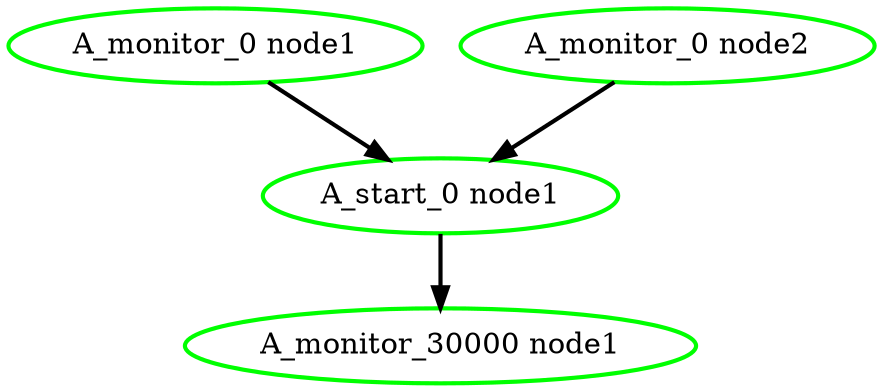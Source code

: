digraph "g" {
"A_monitor_0 node1" -> "A_start_0 node1" [ style = bold]
"A_monitor_0 node1" [ style=bold color="green" fontcolor="black"]
"A_monitor_0 node2" -> "A_start_0 node1" [ style = bold]
"A_monitor_0 node2" [ style=bold color="green" fontcolor="black"]
"A_monitor_30000 node1" [ style=bold color="green" fontcolor="black"]
"A_start_0 node1" -> "A_monitor_30000 node1" [ style = bold]
"A_start_0 node1" [ style=bold color="green" fontcolor="black"]
}
